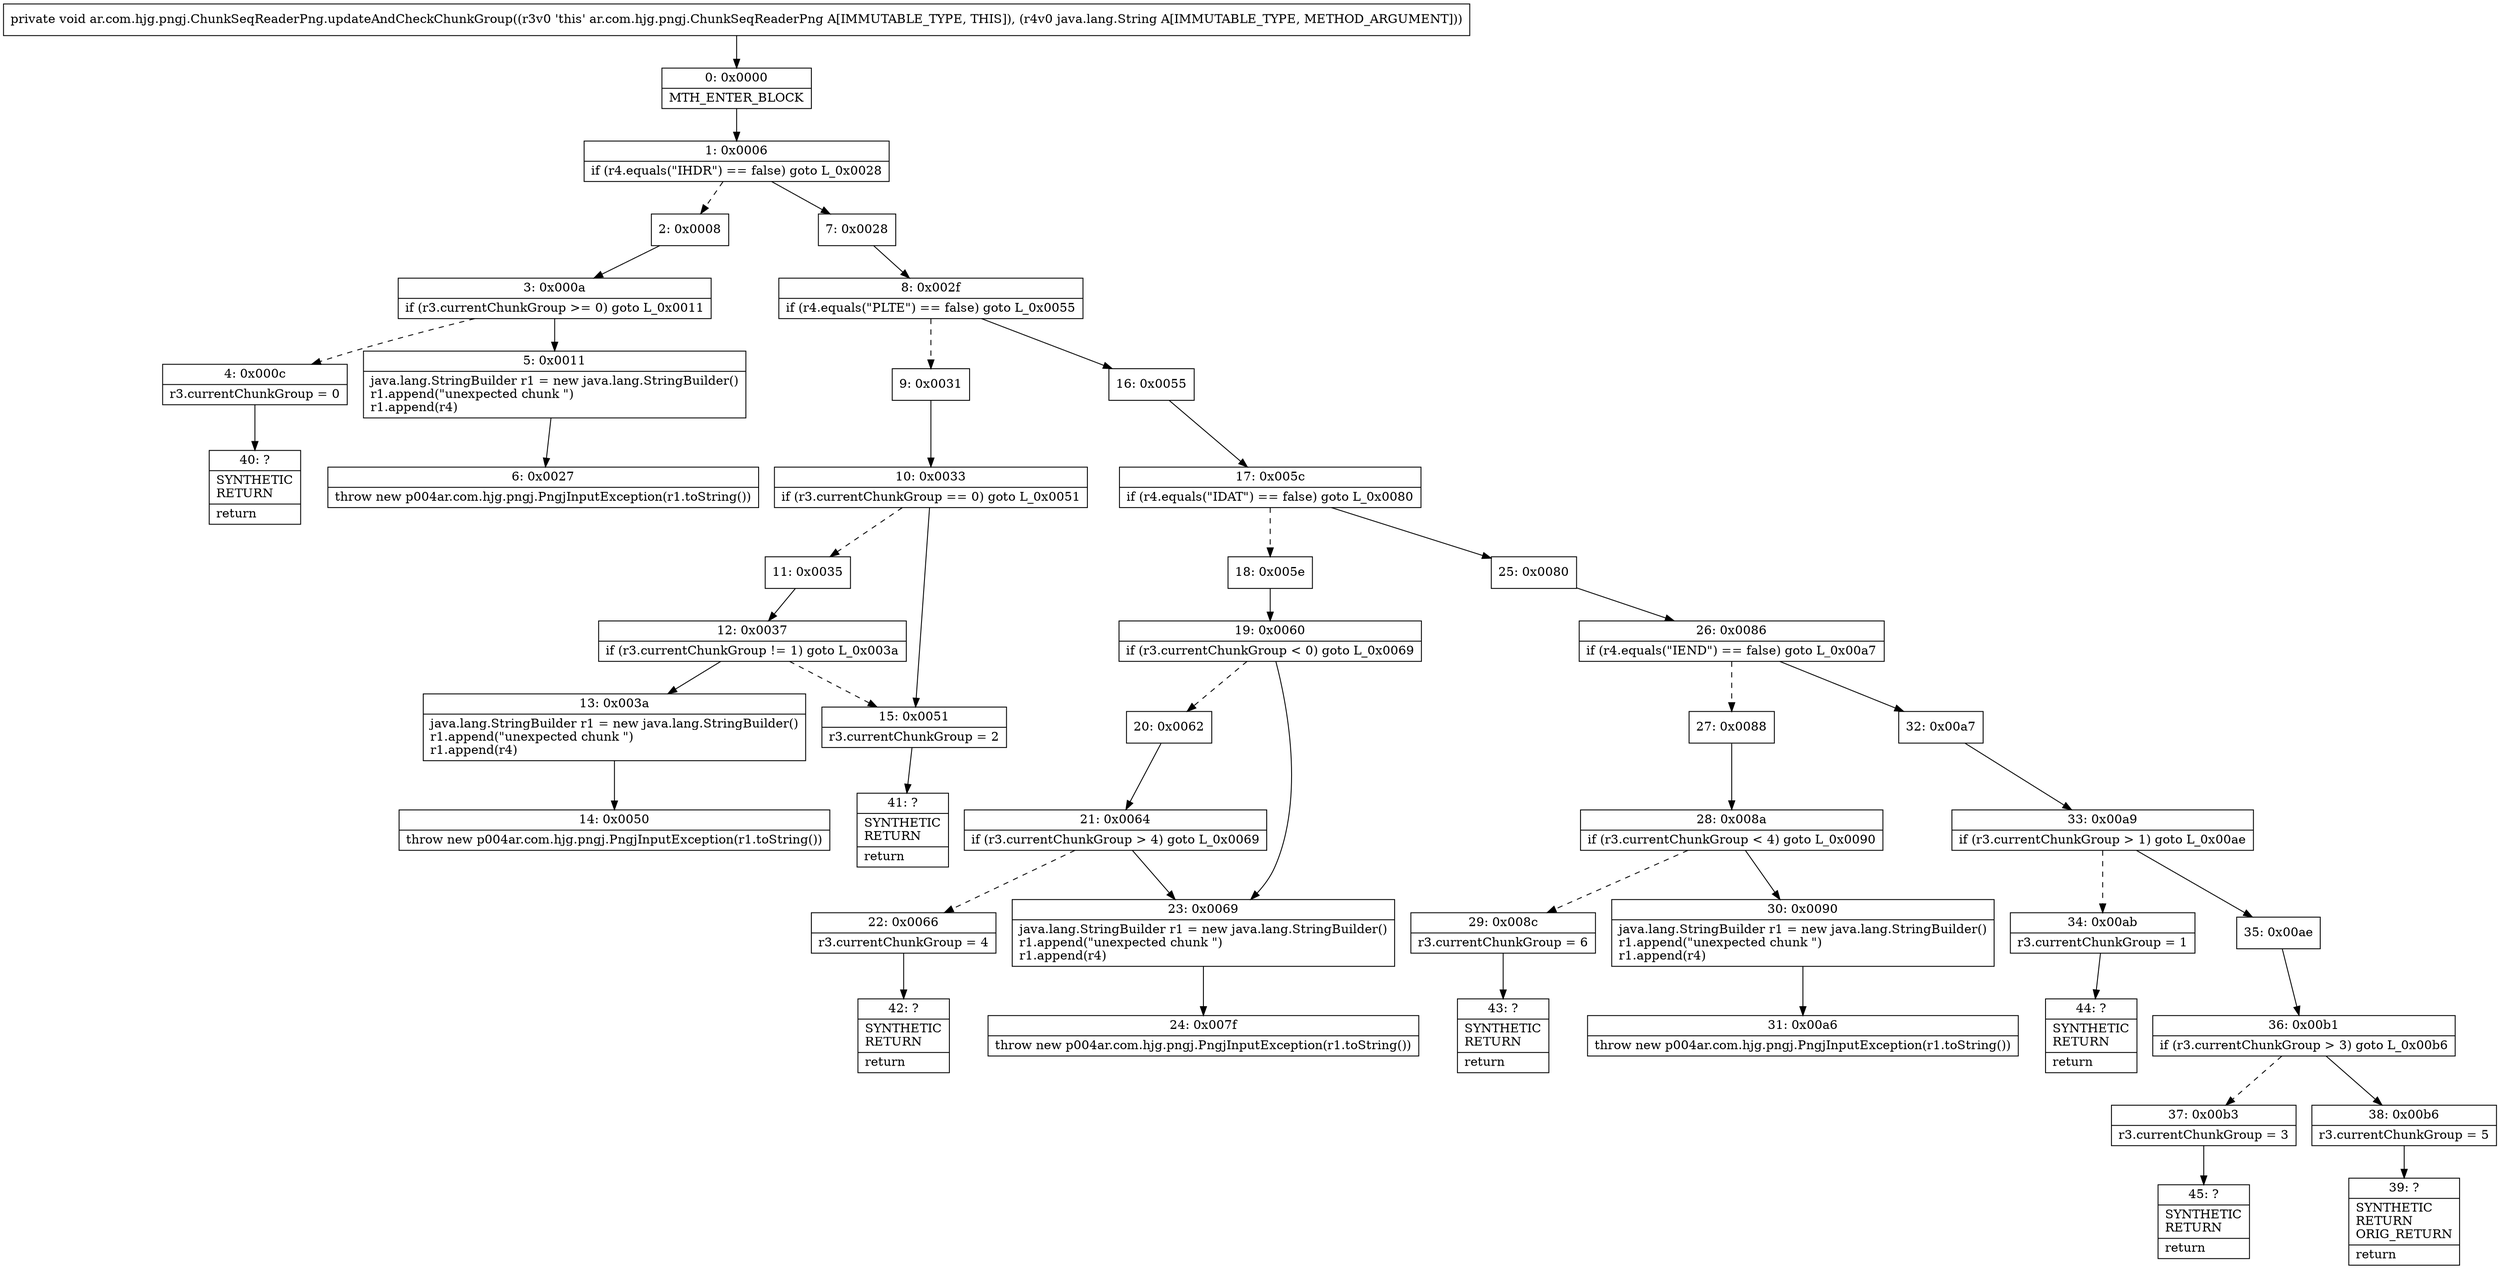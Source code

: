 digraph "CFG forar.com.hjg.pngj.ChunkSeqReaderPng.updateAndCheckChunkGroup(Ljava\/lang\/String;)V" {
Node_0 [shape=record,label="{0\:\ 0x0000|MTH_ENTER_BLOCK\l}"];
Node_1 [shape=record,label="{1\:\ 0x0006|if (r4.equals(\"IHDR\") == false) goto L_0x0028\l}"];
Node_2 [shape=record,label="{2\:\ 0x0008}"];
Node_3 [shape=record,label="{3\:\ 0x000a|if (r3.currentChunkGroup \>= 0) goto L_0x0011\l}"];
Node_4 [shape=record,label="{4\:\ 0x000c|r3.currentChunkGroup = 0\l}"];
Node_5 [shape=record,label="{5\:\ 0x0011|java.lang.StringBuilder r1 = new java.lang.StringBuilder()\lr1.append(\"unexpected chunk \")\lr1.append(r4)\l}"];
Node_6 [shape=record,label="{6\:\ 0x0027|throw new p004ar.com.hjg.pngj.PngjInputException(r1.toString())\l}"];
Node_7 [shape=record,label="{7\:\ 0x0028}"];
Node_8 [shape=record,label="{8\:\ 0x002f|if (r4.equals(\"PLTE\") == false) goto L_0x0055\l}"];
Node_9 [shape=record,label="{9\:\ 0x0031}"];
Node_10 [shape=record,label="{10\:\ 0x0033|if (r3.currentChunkGroup == 0) goto L_0x0051\l}"];
Node_11 [shape=record,label="{11\:\ 0x0035}"];
Node_12 [shape=record,label="{12\:\ 0x0037|if (r3.currentChunkGroup != 1) goto L_0x003a\l}"];
Node_13 [shape=record,label="{13\:\ 0x003a|java.lang.StringBuilder r1 = new java.lang.StringBuilder()\lr1.append(\"unexpected chunk \")\lr1.append(r4)\l}"];
Node_14 [shape=record,label="{14\:\ 0x0050|throw new p004ar.com.hjg.pngj.PngjInputException(r1.toString())\l}"];
Node_15 [shape=record,label="{15\:\ 0x0051|r3.currentChunkGroup = 2\l}"];
Node_16 [shape=record,label="{16\:\ 0x0055}"];
Node_17 [shape=record,label="{17\:\ 0x005c|if (r4.equals(\"IDAT\") == false) goto L_0x0080\l}"];
Node_18 [shape=record,label="{18\:\ 0x005e}"];
Node_19 [shape=record,label="{19\:\ 0x0060|if (r3.currentChunkGroup \< 0) goto L_0x0069\l}"];
Node_20 [shape=record,label="{20\:\ 0x0062}"];
Node_21 [shape=record,label="{21\:\ 0x0064|if (r3.currentChunkGroup \> 4) goto L_0x0069\l}"];
Node_22 [shape=record,label="{22\:\ 0x0066|r3.currentChunkGroup = 4\l}"];
Node_23 [shape=record,label="{23\:\ 0x0069|java.lang.StringBuilder r1 = new java.lang.StringBuilder()\lr1.append(\"unexpected chunk \")\lr1.append(r4)\l}"];
Node_24 [shape=record,label="{24\:\ 0x007f|throw new p004ar.com.hjg.pngj.PngjInputException(r1.toString())\l}"];
Node_25 [shape=record,label="{25\:\ 0x0080}"];
Node_26 [shape=record,label="{26\:\ 0x0086|if (r4.equals(\"IEND\") == false) goto L_0x00a7\l}"];
Node_27 [shape=record,label="{27\:\ 0x0088}"];
Node_28 [shape=record,label="{28\:\ 0x008a|if (r3.currentChunkGroup \< 4) goto L_0x0090\l}"];
Node_29 [shape=record,label="{29\:\ 0x008c|r3.currentChunkGroup = 6\l}"];
Node_30 [shape=record,label="{30\:\ 0x0090|java.lang.StringBuilder r1 = new java.lang.StringBuilder()\lr1.append(\"unexpected chunk \")\lr1.append(r4)\l}"];
Node_31 [shape=record,label="{31\:\ 0x00a6|throw new p004ar.com.hjg.pngj.PngjInputException(r1.toString())\l}"];
Node_32 [shape=record,label="{32\:\ 0x00a7}"];
Node_33 [shape=record,label="{33\:\ 0x00a9|if (r3.currentChunkGroup \> 1) goto L_0x00ae\l}"];
Node_34 [shape=record,label="{34\:\ 0x00ab|r3.currentChunkGroup = 1\l}"];
Node_35 [shape=record,label="{35\:\ 0x00ae}"];
Node_36 [shape=record,label="{36\:\ 0x00b1|if (r3.currentChunkGroup \> 3) goto L_0x00b6\l}"];
Node_37 [shape=record,label="{37\:\ 0x00b3|r3.currentChunkGroup = 3\l}"];
Node_38 [shape=record,label="{38\:\ 0x00b6|r3.currentChunkGroup = 5\l}"];
Node_39 [shape=record,label="{39\:\ ?|SYNTHETIC\lRETURN\lORIG_RETURN\l|return\l}"];
Node_40 [shape=record,label="{40\:\ ?|SYNTHETIC\lRETURN\l|return\l}"];
Node_41 [shape=record,label="{41\:\ ?|SYNTHETIC\lRETURN\l|return\l}"];
Node_42 [shape=record,label="{42\:\ ?|SYNTHETIC\lRETURN\l|return\l}"];
Node_43 [shape=record,label="{43\:\ ?|SYNTHETIC\lRETURN\l|return\l}"];
Node_44 [shape=record,label="{44\:\ ?|SYNTHETIC\lRETURN\l|return\l}"];
Node_45 [shape=record,label="{45\:\ ?|SYNTHETIC\lRETURN\l|return\l}"];
MethodNode[shape=record,label="{private void ar.com.hjg.pngj.ChunkSeqReaderPng.updateAndCheckChunkGroup((r3v0 'this' ar.com.hjg.pngj.ChunkSeqReaderPng A[IMMUTABLE_TYPE, THIS]), (r4v0 java.lang.String A[IMMUTABLE_TYPE, METHOD_ARGUMENT])) }"];
MethodNode -> Node_0;
Node_0 -> Node_1;
Node_1 -> Node_2[style=dashed];
Node_1 -> Node_7;
Node_2 -> Node_3;
Node_3 -> Node_4[style=dashed];
Node_3 -> Node_5;
Node_4 -> Node_40;
Node_5 -> Node_6;
Node_7 -> Node_8;
Node_8 -> Node_9[style=dashed];
Node_8 -> Node_16;
Node_9 -> Node_10;
Node_10 -> Node_11[style=dashed];
Node_10 -> Node_15;
Node_11 -> Node_12;
Node_12 -> Node_13;
Node_12 -> Node_15[style=dashed];
Node_13 -> Node_14;
Node_15 -> Node_41;
Node_16 -> Node_17;
Node_17 -> Node_18[style=dashed];
Node_17 -> Node_25;
Node_18 -> Node_19;
Node_19 -> Node_20[style=dashed];
Node_19 -> Node_23;
Node_20 -> Node_21;
Node_21 -> Node_22[style=dashed];
Node_21 -> Node_23;
Node_22 -> Node_42;
Node_23 -> Node_24;
Node_25 -> Node_26;
Node_26 -> Node_27[style=dashed];
Node_26 -> Node_32;
Node_27 -> Node_28;
Node_28 -> Node_29[style=dashed];
Node_28 -> Node_30;
Node_29 -> Node_43;
Node_30 -> Node_31;
Node_32 -> Node_33;
Node_33 -> Node_34[style=dashed];
Node_33 -> Node_35;
Node_34 -> Node_44;
Node_35 -> Node_36;
Node_36 -> Node_37[style=dashed];
Node_36 -> Node_38;
Node_37 -> Node_45;
Node_38 -> Node_39;
}

